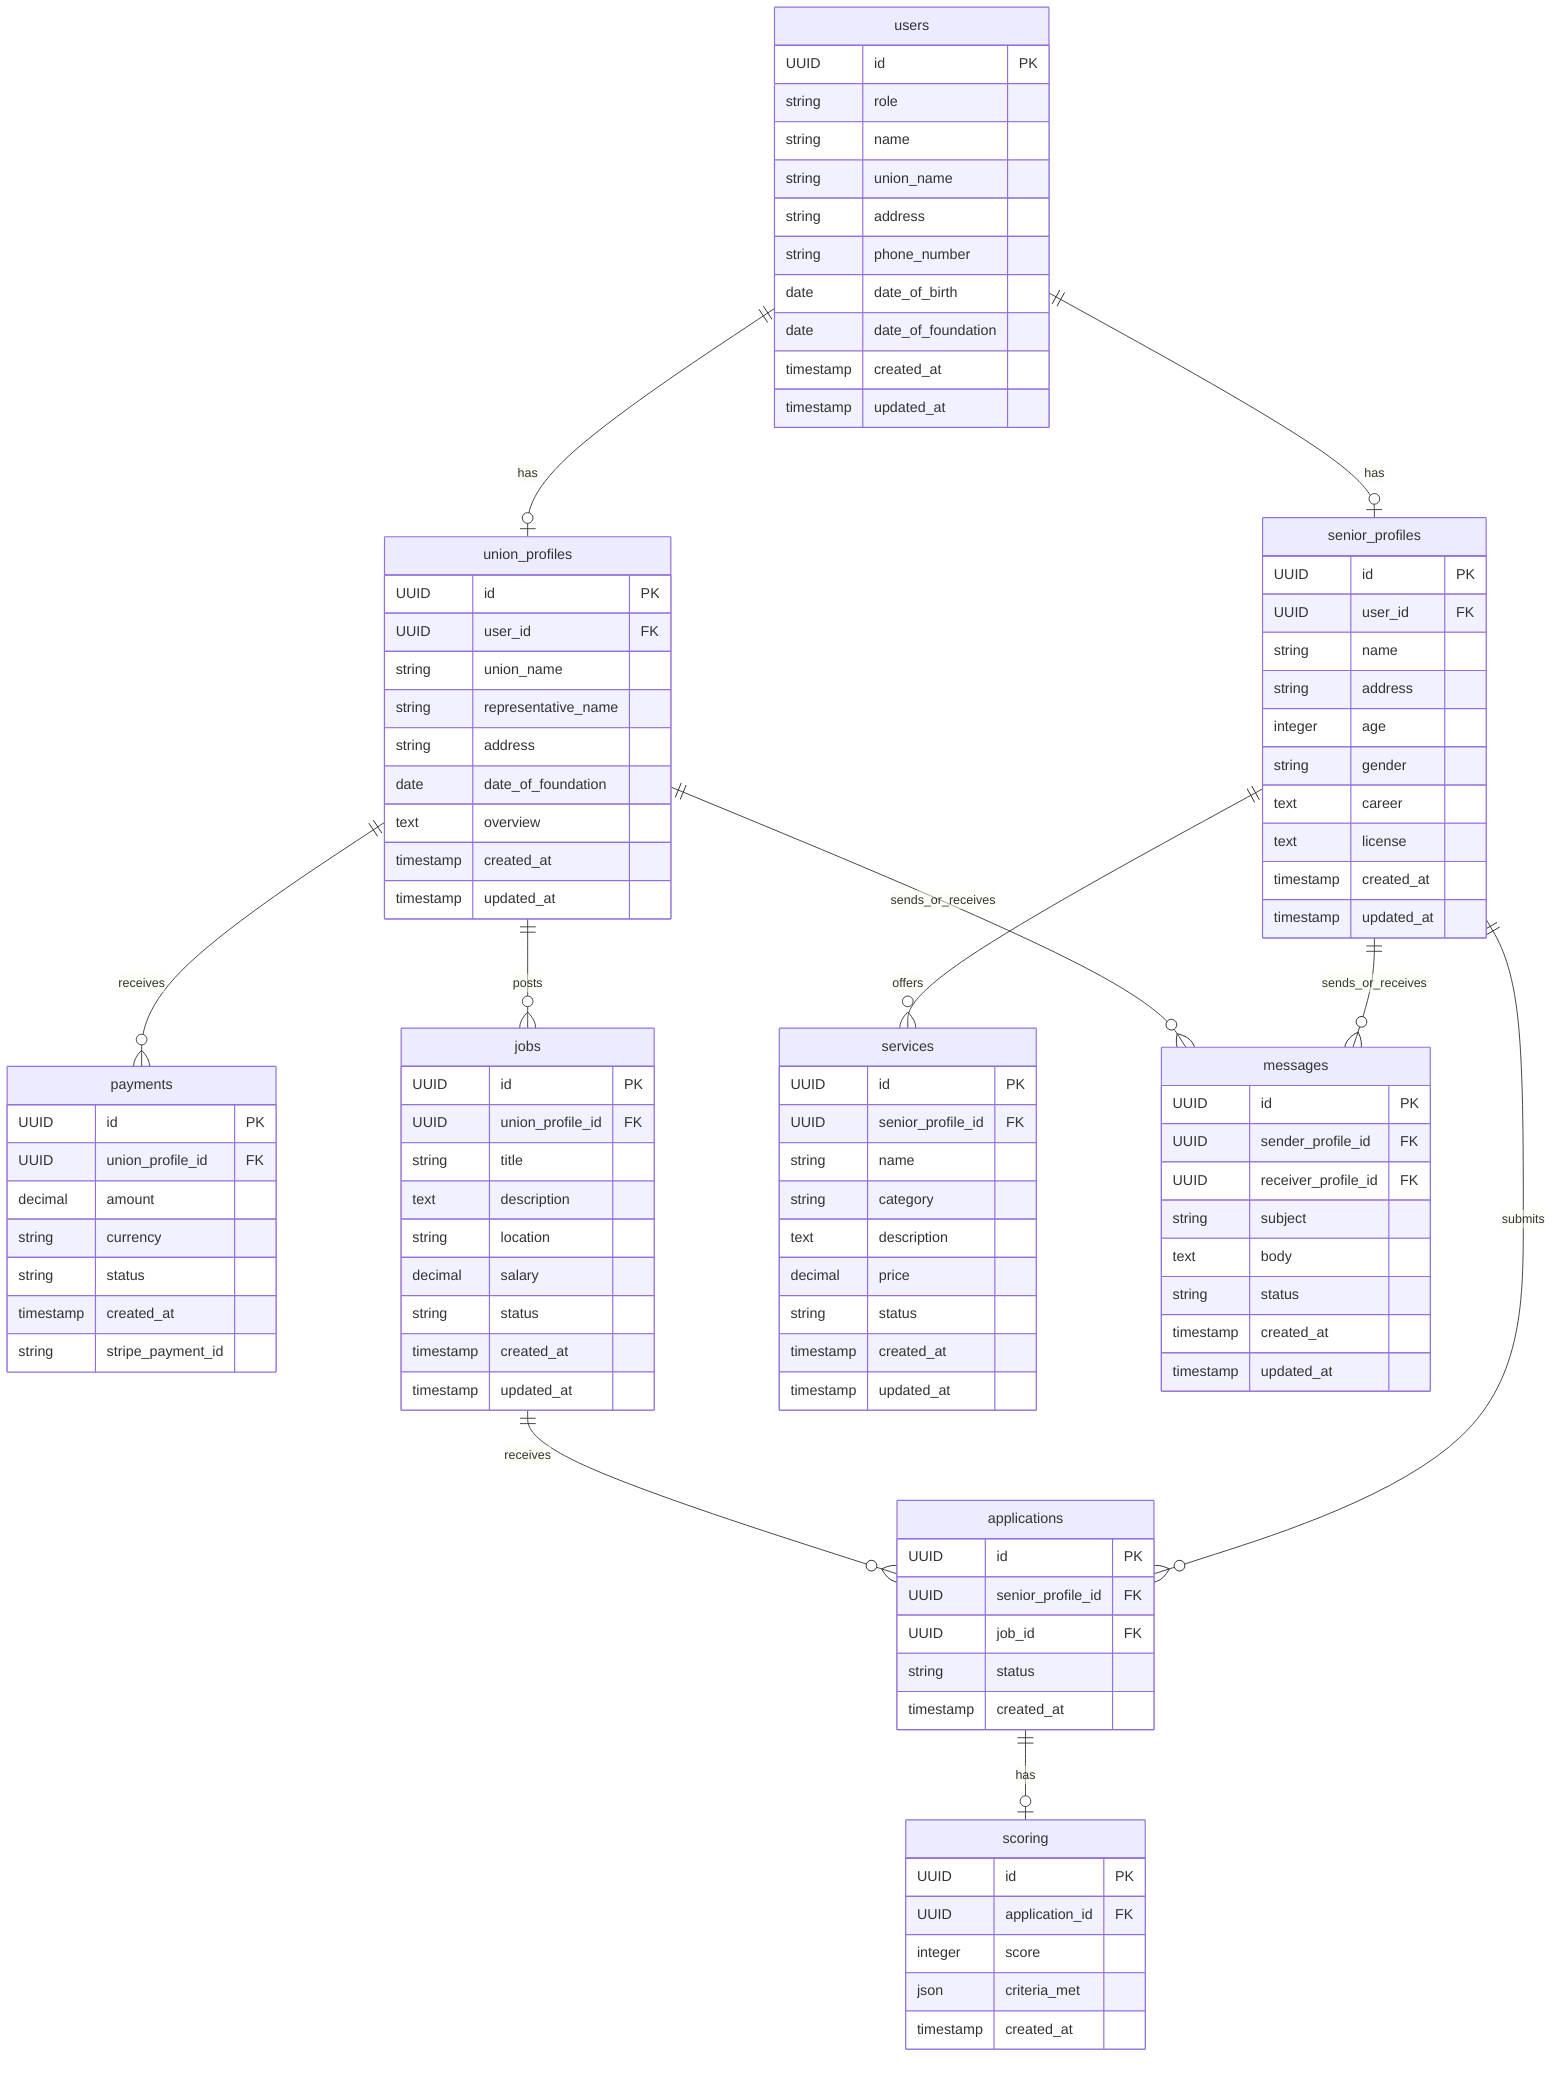 erDiagram
    users ||--o| senior_profiles : has
    users ||--o| union_profiles : has
    union_profiles ||--o{ payments : receives
    union_profiles ||--o{ jobs : posts
    senior_profiles ||--o{ applications : submits
    jobs ||--o{ applications : receives
    applications ||--o| scoring : has
    senior_profiles ||--o{ services : offers
    senior_profiles ||--o{ messages : sends_or_receives
    union_profiles ||--o{ messages : sends_or_receives

    users {
        UUID id PK
        string role
        string name
        string union_name
        string address
        string phone_number
        date date_of_birth
        date date_of_foundation
        timestamp created_at
        timestamp updated_at
    }

    senior_profiles {
        UUID id PK
        UUID user_id FK
        string name
        string address
        integer age
        string gender
        text career
        text license
        timestamp created_at
        timestamp updated_at
    }

    union_profiles {
        UUID id PK
        UUID user_id FK
        string union_name
        string representative_name
        string address
        date date_of_foundation
        text overview
        timestamp created_at
        timestamp updated_at
    }

    payments {
        UUID id PK
        UUID union_profile_id FK
        decimal amount
        string currency
        string status
        timestamp created_at
        string stripe_payment_id
    }

    jobs {
        UUID id PK
        UUID union_profile_id FK
        string title
        text description
        string location
        decimal salary
        string status
        timestamp created_at
        timestamp updated_at
    }

    services {
        UUID id PK
        UUID senior_profile_id FK
        string name
        string category
        text description
        decimal price
        string status
        timestamp created_at
        timestamp updated_at
    }

    applications {
        UUID id PK
        UUID senior_profile_id FK
        UUID job_id FK
        string status
        timestamp created_at
    }

    scoring {
        UUID id PK
        UUID application_id FK
        integer score
        json criteria_met
        timestamp created_at
    }

    messages {
        UUID id PK
        UUID sender_profile_id FK
        UUID receiver_profile_id FK
        string subject
        text body
        string status
        timestamp created_at
        timestamp updated_at
    }